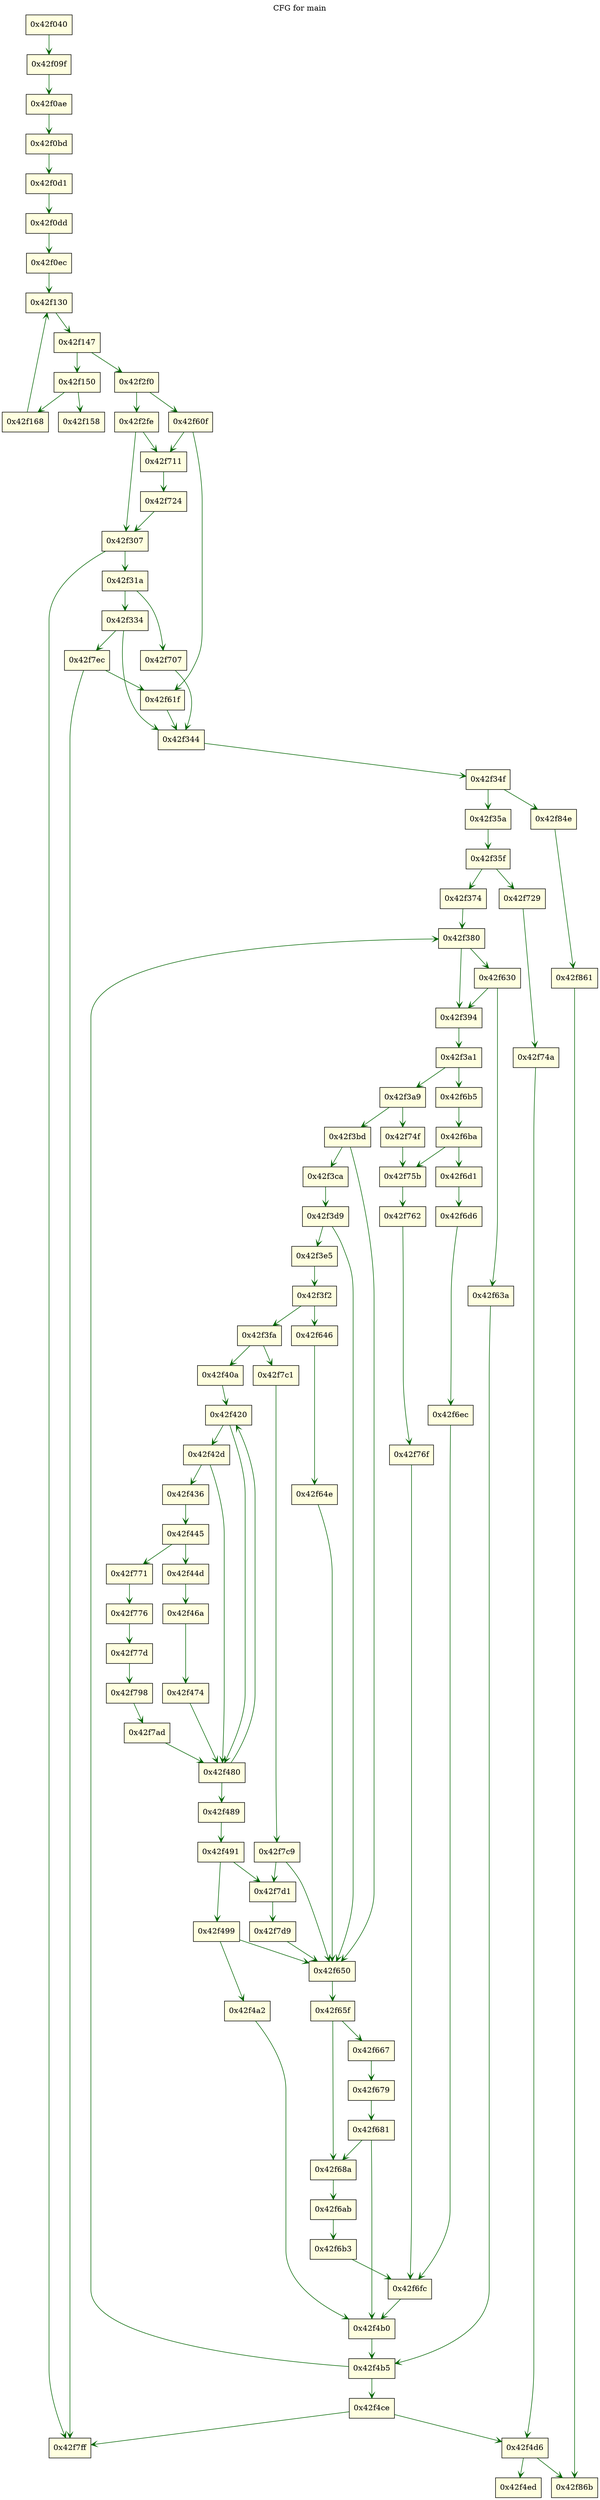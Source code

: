 digraph MainCFG {
    rankdir=TB;
    node [shape=box, style=filled, fillcolor=lightyellow];
    edge [color=darkgreen, arrowhead=vee];
    
    label="CFG for main";
    labelloc=t;
    
    "0x42f040" [label="0x42f040"];
    "0x42f09f" [label="0x42f09f"];
    "0x42f0ae" [label="0x42f0ae"];
    "0x42f0bd" [label="0x42f0bd"];
    "0x42f0d1" [label="0x42f0d1"];
    "0x42f0dd" [label="0x42f0dd"];
    "0x42f147" [label="0x42f147"];
    "0x42f2f0" [label="0x42f2f0"];
    "0x42f150" [label="0x42f150"];
    "0x42f2fe" [label="0x42f2fe"];
    "0x42f60f" [label="0x42f60f"];
    "0x42f158" [label="0x42f158"];
    "0x42f168" [label="0x42f168"];
    "0x42f307" [label="0x42f307"];
    "0x42f711" [label="0x42f711"];
    "0x42f61f" [label="0x42f61f"];
    "0x42f130" [label="0x42f130"];
    "0x42f31a" [label="0x42f31a"];
    "0x42f7ff" [label="0x42f7ff"];
    "0x42f724" [label="0x42f724"];
    "0x42f344" [label="0x42f344"];
    "0x42f334" [label="0x42f334"];
    "0x42f707" [label="0x42f707"];
    "0x42f34f" [label="0x42f34f"];
    "0x42f7ec" [label="0x42f7ec"];
    "0x42f35a" [label="0x42f35a"];
    "0x42f84e" [label="0x42f84e"];
    "0x42f35f" [label="0x42f35f"];
    "0x42f861" [label="0x42f861"];
    "0x42f86b" [label="0x42f86b"];
    "0x42f729" [label="0x42f729"];
    "0x42f630" [label="0x42f630"];
    "0x42f394" [label="0x42f394"];
    "0x42f74a" [label="0x42f74a"];
    "0x42f63a" [label="0x42f63a"];
    "0x42f3a1" [label="0x42f3a1"];
    "0x42f4b5" [label="0x42f4b5"];
    "0x42f380" [label="0x42f380"];
    "0x42f4ce" [label="0x42f4ce"];
    "0x42f4d6" [label="0x42f4d6"];
    "0x42f6b5" [label="0x42f6b5"];
    "0x42f3a9" [label="0x42f3a9"];
    "0x42f4ed" [label="0x42f4ed"];
    "0x42f6ba" [label="0x42f6ba"];
    "0x42f3bd" [label="0x42f3bd"];
    "0x42f762" [label="0x42f762"];
    "0x42f650" [label="0x42f650"];
    "0x42f3ca" [label="0x42f3ca"];
    "0x42f65f" [label="0x42f65f"];
    "0x42f3d9" [label="0x42f3d9"];
    "0x42f6d1" [label="0x42f6d1"];
    "0x42f75b" [label="0x42f75b"];
    "0x42f6d6" [label="0x42f6d6"];
    "0x42f76f" [label="0x42f76f"];
    "0x42f6ec" [label="0x42f6ec"];
    "0x42f6fc" [label="0x42f6fc"];
    "0x42f3e5" [label="0x42f3e5"];
    "0x42f3f2" [label="0x42f3f2"];
    "0x42f646" [label="0x42f646"];
    "0x42f3fa" [label="0x42f3fa"];
    "0x42f7c1" [label="0x42f7c1"];
    "0x42f7c9" [label="0x42f7c9"];
    "0x42f42d" [label="0x42f42d"];
    "0x42f480" [label="0x42f480"];
    "0x42f436" [label="0x42f436"];
    "0x42f489" [label="0x42f489"];
    "0x42f420" [label="0x42f420"];
    "0x42f445" [label="0x42f445"];
    "0x42f491" [label="0x42f491"];
    "0x42f44d" [label="0x42f44d"];
    "0x42f771" [label="0x42f771"];
    "0x42f46a" [label="0x42f46a"];
    "0x42f776" [label="0x42f776"];
    "0x42f77d" [label="0x42f77d"];
    "0x42f798" [label="0x42f798"];
    "0x42f7ad" [label="0x42f7ad"];
    "0x42f68a" [label="0x42f68a"];
    "0x42f667" [label="0x42f667"];
    "0x42f6ab" [label="0x42f6ab"];
    "0x42f679" [label="0x42f679"];
    "0x42f6b3" [label="0x42f6b3"];
    "0x42f681" [label="0x42f681"];
    "0x42f7d1" [label="0x42f7d1"];
    "0x42f7d9" [label="0x42f7d9"];
    "0x42f499" [label="0x42f499"];
    "0x42f0ec" [label="0x42f0ec"];
    "0x42f374" [label="0x42f374"];
    "0x42f4b0" [label="0x42f4b0"];
    "0x42f74f" [label="0x42f74f"];
    "0x42f64e" [label="0x42f64e"];
    "0x42f40a" [label="0x42f40a"];
    "0x42f474" [label="0x42f474"];
    "0x42f4a2" [label="0x42f4a2"];
    
    "0x42f040" -> "0x42f09f";
    "0x42f09f" -> "0x42f0ae";
    "0x42f0ae" -> "0x42f0bd";
    "0x42f0bd" -> "0x42f0d1";
    "0x42f0d1" -> "0x42f0dd";
    "0x42f0dd" -> "0x42f0ec";
    "0x42f147" -> "0x42f2f0";
    "0x42f147" -> "0x42f150";
    "0x42f2f0" -> "0x42f2fe";
    "0x42f2f0" -> "0x42f60f";
    "0x42f150" -> "0x42f158";
    "0x42f150" -> "0x42f168";
    "0x42f2fe" -> "0x42f307";
    "0x42f2fe" -> "0x42f711";
    "0x42f60f" -> "0x42f61f";
    "0x42f60f" -> "0x42f711";
    "0x42f168" -> "0x42f130";
    "0x42f307" -> "0x42f31a";
    "0x42f307" -> "0x42f7ff";
    "0x42f711" -> "0x42f724";
    "0x42f61f" -> "0x42f344";
    "0x42f130" -> "0x42f147";
    "0x42f31a" -> "0x42f334";
    "0x42f31a" -> "0x42f707";
    "0x42f724" -> "0x42f307";
    "0x42f344" -> "0x42f34f";
    "0x42f334" -> "0x42f7ec";
    "0x42f334" -> "0x42f344";
    "0x42f707" -> "0x42f344";
    "0x42f34f" -> "0x42f35a";
    "0x42f34f" -> "0x42f84e";
    "0x42f7ec" -> "0x42f61f";
    "0x42f7ec" -> "0x42f7ff";
    "0x42f35a" -> "0x42f35f";
    "0x42f84e" -> "0x42f861";
    "0x42f35f" -> "0x42f729";
    "0x42f35f" -> "0x42f374";
    "0x42f861" -> "0x42f86b";
    "0x42f729" -> "0x42f74a";
    "0x42f630" -> "0x42f63a";
    "0x42f630" -> "0x42f394";
    "0x42f394" -> "0x42f3a1";
    "0x42f74a" -> "0x42f4d6";
    "0x42f63a" -> "0x42f4b5";
    "0x42f3a1" -> "0x42f6b5";
    "0x42f3a1" -> "0x42f3a9";
    "0x42f4b5" -> "0x42f380";
    "0x42f4b5" -> "0x42f4ce";
    "0x42f380" -> "0x42f630";
    "0x42f380" -> "0x42f394";
    "0x42f4ce" -> "0x42f7ff";
    "0x42f4ce" -> "0x42f4d6";
    "0x42f4d6" -> "0x42f4ed";
    "0x42f4d6" -> "0x42f86b";
    "0x42f6b5" -> "0x42f6ba";
    "0x42f3a9" -> "0x42f3bd";
    "0x42f3a9" -> "0x42f74f";
    "0x42f6ba" -> "0x42f6d1";
    "0x42f6ba" -> "0x42f75b";
    "0x42f3bd" -> "0x42f650";
    "0x42f3bd" -> "0x42f3ca";
    "0x42f762" -> "0x42f76f";
    "0x42f650" -> "0x42f65f";
    "0x42f3ca" -> "0x42f3d9";
    "0x42f65f" -> "0x42f68a";
    "0x42f65f" -> "0x42f667";
    "0x42f3d9" -> "0x42f650";
    "0x42f3d9" -> "0x42f3e5";
    "0x42f6d1" -> "0x42f6d6";
    "0x42f75b" -> "0x42f762";
    "0x42f6d6" -> "0x42f6ec";
    "0x42f76f" -> "0x42f6fc";
    "0x42f6ec" -> "0x42f6fc";
    "0x42f6fc" -> "0x42f4b0";
    "0x42f3e5" -> "0x42f3f2";
    "0x42f3f2" -> "0x42f646";
    "0x42f3f2" -> "0x42f3fa";
    "0x42f646" -> "0x42f64e";
    "0x42f3fa" -> "0x42f7c1";
    "0x42f3fa" -> "0x42f40a";
    "0x42f7c1" -> "0x42f7c9";
    "0x42f7c9" -> "0x42f7d1";
    "0x42f7c9" -> "0x42f650";
    "0x42f42d" -> "0x42f480";
    "0x42f42d" -> "0x42f436";
    "0x42f480" -> "0x42f489";
    "0x42f480" -> "0x42f420";
    "0x42f436" -> "0x42f445";
    "0x42f489" -> "0x42f491";
    "0x42f420" -> "0x42f42d";
    "0x42f420" -> "0x42f480";
    "0x42f445" -> "0x42f44d";
    "0x42f445" -> "0x42f771";
    "0x42f491" -> "0x42f7d1";
    "0x42f491" -> "0x42f499";
    "0x42f44d" -> "0x42f46a";
    "0x42f771" -> "0x42f776";
    "0x42f46a" -> "0x42f474";
    "0x42f776" -> "0x42f77d";
    "0x42f77d" -> "0x42f798";
    "0x42f798" -> "0x42f7ad";
    "0x42f7ad" -> "0x42f480";
    "0x42f68a" -> "0x42f6ab";
    "0x42f667" -> "0x42f679";
    "0x42f6ab" -> "0x42f6b3";
    "0x42f679" -> "0x42f681";
    "0x42f6b3" -> "0x42f6fc";
    "0x42f681" -> "0x42f68a";
    "0x42f681" -> "0x42f4b0";
    "0x42f7d1" -> "0x42f7d9";
    "0x42f7d9" -> "0x42f650";
    "0x42f499" -> "0x42f650";
    "0x42f499" -> "0x42f4a2";
    "0x42f0ec" -> "0x42f130";
    "0x42f374" -> "0x42f380";
    "0x42f4b0" -> "0x42f4b5";
    "0x42f74f" -> "0x42f75b";
    "0x42f64e" -> "0x42f650";
    "0x42f40a" -> "0x42f420";
    "0x42f474" -> "0x42f480";
    "0x42f4a2" -> "0x42f4b0";
}
